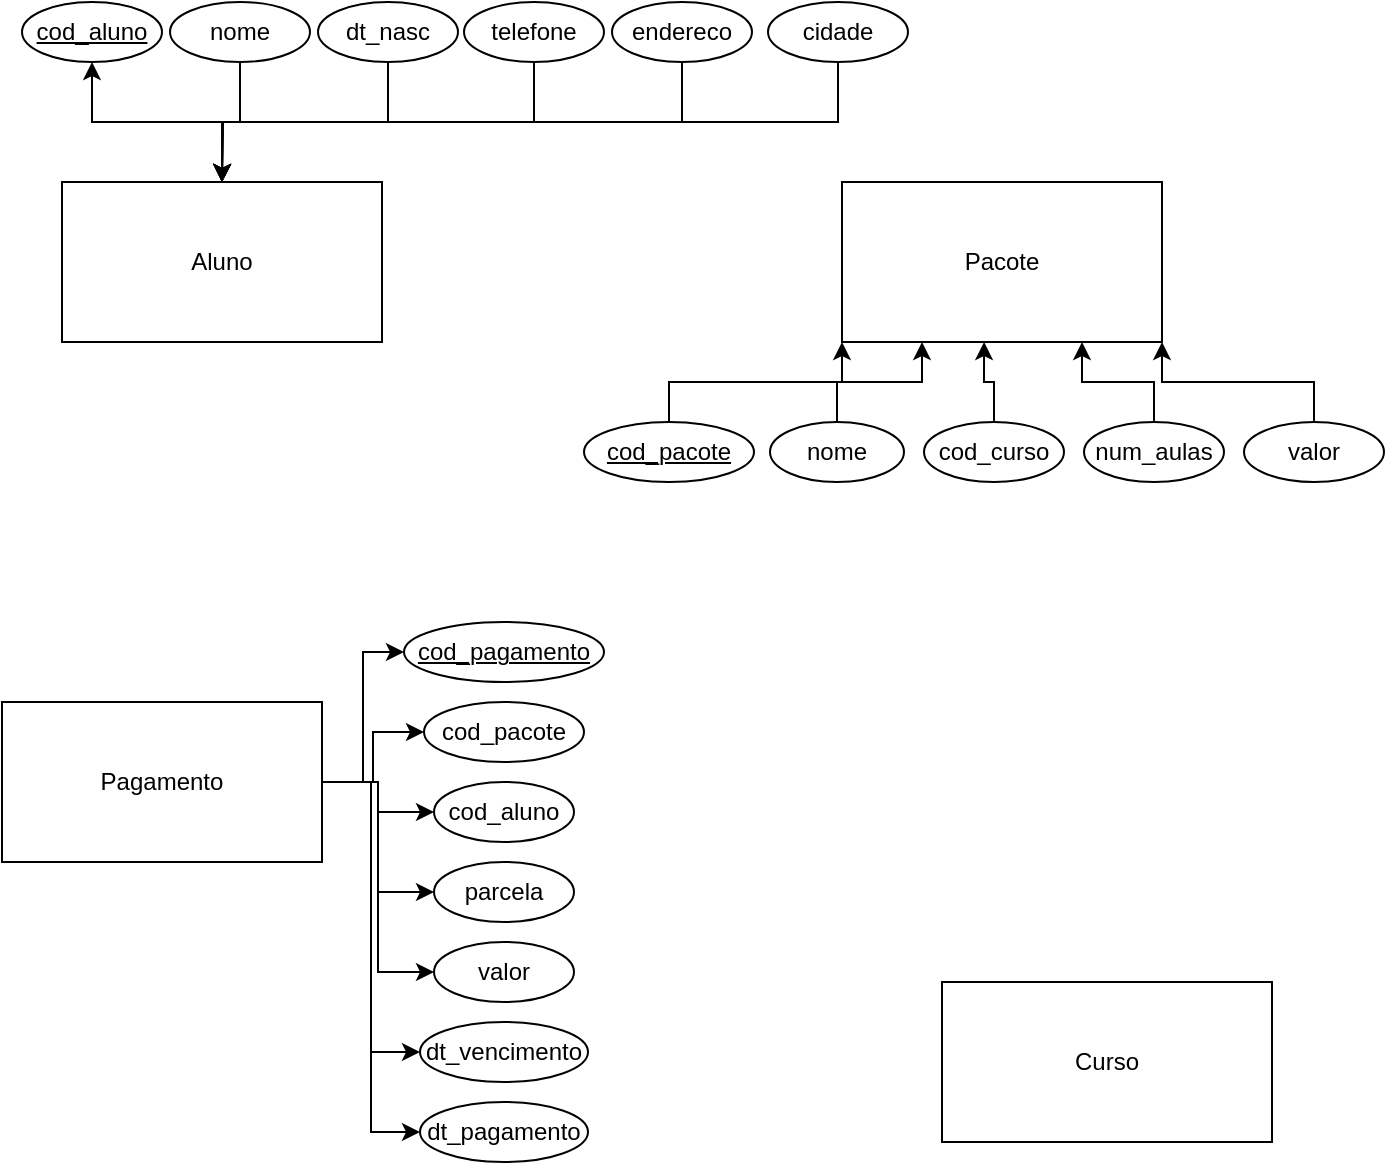 <mxfile version="16.6.3" type="github">
  <diagram id="jnD_gSt5hvzfcJ09THhr" name="Page-1">
    <mxGraphModel dx="782" dy="752" grid="1" gridSize="10" guides="1" tooltips="1" connect="1" arrows="1" fold="1" page="1" pageScale="1" pageWidth="850" pageHeight="1100" math="0" shadow="0">
      <root>
        <mxCell id="0" />
        <mxCell id="1" parent="0" />
        <mxCell id="G0bDkmeeft4scStbxqP6-10" style="edgeStyle=orthogonalEdgeStyle;rounded=0;orthogonalLoop=1;jettySize=auto;html=1;entryX=0.5;entryY=1;entryDx=0;entryDy=0;exitX=0.5;exitY=0;exitDx=0;exitDy=0;" edge="1" parent="1" source="G0bDkmeeft4scStbxqP6-1" target="G0bDkmeeft4scStbxqP6-5">
          <mxGeometry relative="1" as="geometry">
            <mxPoint x="10" y="290" as="sourcePoint" />
          </mxGeometry>
        </mxCell>
        <mxCell id="G0bDkmeeft4scStbxqP6-1" value="Aluno" style="rounded=0;whiteSpace=wrap;html=1;" vertex="1" parent="1">
          <mxGeometry x="80" y="230" width="160" height="80" as="geometry" />
        </mxCell>
        <mxCell id="G0bDkmeeft4scStbxqP6-2" value="Pacote" style="rounded=0;whiteSpace=wrap;html=1;" vertex="1" parent="1">
          <mxGeometry x="470" y="230" width="160" height="80" as="geometry" />
        </mxCell>
        <mxCell id="G0bDkmeeft4scStbxqP6-26" style="edgeStyle=orthogonalEdgeStyle;rounded=0;orthogonalLoop=1;jettySize=auto;html=1;exitX=1;exitY=0.5;exitDx=0;exitDy=0;entryX=0;entryY=0.5;entryDx=0;entryDy=0;" edge="1" parent="1" source="G0bDkmeeft4scStbxqP6-3" target="G0bDkmeeft4scStbxqP6-16">
          <mxGeometry relative="1" as="geometry" />
        </mxCell>
        <mxCell id="G0bDkmeeft4scStbxqP6-27" style="edgeStyle=orthogonalEdgeStyle;rounded=0;orthogonalLoop=1;jettySize=auto;html=1;exitX=1;exitY=0.5;exitDx=0;exitDy=0;entryX=0;entryY=0.5;entryDx=0;entryDy=0;" edge="1" parent="1" source="G0bDkmeeft4scStbxqP6-3" target="G0bDkmeeft4scStbxqP6-20">
          <mxGeometry relative="1" as="geometry" />
        </mxCell>
        <mxCell id="G0bDkmeeft4scStbxqP6-28" style="edgeStyle=orthogonalEdgeStyle;rounded=0;orthogonalLoop=1;jettySize=auto;html=1;exitX=1;exitY=0.5;exitDx=0;exitDy=0;entryX=0;entryY=0.5;entryDx=0;entryDy=0;" edge="1" parent="1" source="G0bDkmeeft4scStbxqP6-3" target="G0bDkmeeft4scStbxqP6-21">
          <mxGeometry relative="1" as="geometry" />
        </mxCell>
        <mxCell id="G0bDkmeeft4scStbxqP6-29" style="edgeStyle=orthogonalEdgeStyle;rounded=0;orthogonalLoop=1;jettySize=auto;html=1;exitX=1;exitY=0.5;exitDx=0;exitDy=0;entryX=0;entryY=0.5;entryDx=0;entryDy=0;" edge="1" parent="1" source="G0bDkmeeft4scStbxqP6-3" target="G0bDkmeeft4scStbxqP6-22">
          <mxGeometry relative="1" as="geometry" />
        </mxCell>
        <mxCell id="G0bDkmeeft4scStbxqP6-30" style="edgeStyle=orthogonalEdgeStyle;rounded=0;orthogonalLoop=1;jettySize=auto;html=1;exitX=1;exitY=0.5;exitDx=0;exitDy=0;entryX=0;entryY=0.5;entryDx=0;entryDy=0;" edge="1" parent="1" source="G0bDkmeeft4scStbxqP6-3" target="G0bDkmeeft4scStbxqP6-23">
          <mxGeometry relative="1" as="geometry" />
        </mxCell>
        <mxCell id="G0bDkmeeft4scStbxqP6-31" style="edgeStyle=orthogonalEdgeStyle;rounded=0;orthogonalLoop=1;jettySize=auto;html=1;exitX=1;exitY=0.5;exitDx=0;exitDy=0;entryX=0;entryY=0.5;entryDx=0;entryDy=0;" edge="1" parent="1" source="G0bDkmeeft4scStbxqP6-3" target="G0bDkmeeft4scStbxqP6-24">
          <mxGeometry relative="1" as="geometry" />
        </mxCell>
        <mxCell id="G0bDkmeeft4scStbxqP6-32" style="edgeStyle=orthogonalEdgeStyle;rounded=0;orthogonalLoop=1;jettySize=auto;html=1;exitX=1;exitY=0.5;exitDx=0;exitDy=0;entryX=0;entryY=0.5;entryDx=0;entryDy=0;" edge="1" parent="1" source="G0bDkmeeft4scStbxqP6-3" target="G0bDkmeeft4scStbxqP6-25">
          <mxGeometry relative="1" as="geometry" />
        </mxCell>
        <mxCell id="G0bDkmeeft4scStbxqP6-3" value="Pagamento" style="rounded=0;whiteSpace=wrap;html=1;" vertex="1" parent="1">
          <mxGeometry x="50" y="490" width="160" height="80" as="geometry" />
        </mxCell>
        <mxCell id="G0bDkmeeft4scStbxqP6-4" value="Curso" style="rounded=0;whiteSpace=wrap;html=1;" vertex="1" parent="1">
          <mxGeometry x="520" y="630" width="165" height="80" as="geometry" />
        </mxCell>
        <mxCell id="G0bDkmeeft4scStbxqP6-5" value="&lt;u&gt;cod_aluno&lt;/u&gt;" style="ellipse;whiteSpace=wrap;html=1;strokeColor=#000000;" vertex="1" parent="1">
          <mxGeometry x="60" y="140" width="70" height="30" as="geometry" />
        </mxCell>
        <mxCell id="G0bDkmeeft4scStbxqP6-11" style="edgeStyle=orthogonalEdgeStyle;rounded=0;orthogonalLoop=1;jettySize=auto;html=1;exitX=0.5;exitY=1;exitDx=0;exitDy=0;entryX=0.5;entryY=0;entryDx=0;entryDy=0;" edge="1" parent="1" source="G0bDkmeeft4scStbxqP6-6" target="G0bDkmeeft4scStbxqP6-1">
          <mxGeometry relative="1" as="geometry">
            <mxPoint x="340" y="220" as="targetPoint" />
          </mxGeometry>
        </mxCell>
        <mxCell id="G0bDkmeeft4scStbxqP6-6" value="nome" style="ellipse;whiteSpace=wrap;html=1;strokeColor=#000000;" vertex="1" parent="1">
          <mxGeometry x="134" y="140" width="70" height="30" as="geometry" />
        </mxCell>
        <mxCell id="G0bDkmeeft4scStbxqP6-13" style="edgeStyle=orthogonalEdgeStyle;rounded=0;orthogonalLoop=1;jettySize=auto;html=1;exitX=0.5;exitY=1;exitDx=0;exitDy=0;" edge="1" parent="1" source="G0bDkmeeft4scStbxqP6-7">
          <mxGeometry relative="1" as="geometry">
            <mxPoint x="160" y="230" as="targetPoint" />
          </mxGeometry>
        </mxCell>
        <mxCell id="G0bDkmeeft4scStbxqP6-7" value="dt_nasc" style="ellipse;whiteSpace=wrap;html=1;strokeColor=#000000;" vertex="1" parent="1">
          <mxGeometry x="208" y="140" width="70" height="30" as="geometry" />
        </mxCell>
        <mxCell id="G0bDkmeeft4scStbxqP6-14" style="edgeStyle=orthogonalEdgeStyle;rounded=0;orthogonalLoop=1;jettySize=auto;html=1;exitX=0.5;exitY=1;exitDx=0;exitDy=0;entryX=0.5;entryY=0;entryDx=0;entryDy=0;" edge="1" parent="1" source="G0bDkmeeft4scStbxqP6-8" target="G0bDkmeeft4scStbxqP6-1">
          <mxGeometry relative="1" as="geometry" />
        </mxCell>
        <mxCell id="G0bDkmeeft4scStbxqP6-8" value="telefone" style="ellipse;whiteSpace=wrap;html=1;strokeColor=#000000;" vertex="1" parent="1">
          <mxGeometry x="281" y="140" width="70" height="30" as="geometry" />
        </mxCell>
        <mxCell id="G0bDkmeeft4scStbxqP6-15" style="edgeStyle=orthogonalEdgeStyle;rounded=0;orthogonalLoop=1;jettySize=auto;html=1;exitX=0.5;exitY=1;exitDx=0;exitDy=0;" edge="1" parent="1" source="G0bDkmeeft4scStbxqP6-9">
          <mxGeometry relative="1" as="geometry">
            <mxPoint x="160" y="230" as="targetPoint" />
          </mxGeometry>
        </mxCell>
        <mxCell id="G0bDkmeeft4scStbxqP6-9" value="cidade" style="ellipse;whiteSpace=wrap;html=1;strokeColor=#000000;" vertex="1" parent="1">
          <mxGeometry x="433" y="140" width="70" height="30" as="geometry" />
        </mxCell>
        <mxCell id="G0bDkmeeft4scStbxqP6-16" value="&lt;u&gt;cod_pagamento&lt;/u&gt;" style="ellipse;whiteSpace=wrap;html=1;strokeColor=#000000;" vertex="1" parent="1">
          <mxGeometry x="251" y="450" width="100" height="30" as="geometry" />
        </mxCell>
        <mxCell id="G0bDkmeeft4scStbxqP6-19" style="edgeStyle=orthogonalEdgeStyle;rounded=0;orthogonalLoop=1;jettySize=auto;html=1;exitX=0.5;exitY=1;exitDx=0;exitDy=0;entryX=0.5;entryY=0;entryDx=0;entryDy=0;" edge="1" parent="1" source="G0bDkmeeft4scStbxqP6-17" target="G0bDkmeeft4scStbxqP6-1">
          <mxGeometry relative="1" as="geometry" />
        </mxCell>
        <mxCell id="G0bDkmeeft4scStbxqP6-17" value="endereco" style="ellipse;whiteSpace=wrap;html=1;strokeColor=#000000;" vertex="1" parent="1">
          <mxGeometry x="355" y="140" width="70" height="30" as="geometry" />
        </mxCell>
        <mxCell id="G0bDkmeeft4scStbxqP6-20" value="cod_pacote" style="ellipse;whiteSpace=wrap;html=1;strokeColor=#000000;" vertex="1" parent="1">
          <mxGeometry x="261" y="490" width="80" height="30" as="geometry" />
        </mxCell>
        <mxCell id="G0bDkmeeft4scStbxqP6-21" value="cod_aluno" style="ellipse;whiteSpace=wrap;html=1;strokeColor=#000000;" vertex="1" parent="1">
          <mxGeometry x="266" y="530" width="70" height="30" as="geometry" />
        </mxCell>
        <mxCell id="G0bDkmeeft4scStbxqP6-22" value="parcela" style="ellipse;whiteSpace=wrap;html=1;strokeColor=#000000;" vertex="1" parent="1">
          <mxGeometry x="266" y="570" width="70" height="30" as="geometry" />
        </mxCell>
        <mxCell id="G0bDkmeeft4scStbxqP6-23" value="valor" style="ellipse;whiteSpace=wrap;html=1;strokeColor=#000000;" vertex="1" parent="1">
          <mxGeometry x="266" y="610" width="70" height="30" as="geometry" />
        </mxCell>
        <mxCell id="G0bDkmeeft4scStbxqP6-24" value="dt_vencimento" style="ellipse;whiteSpace=wrap;html=1;strokeColor=#000000;" vertex="1" parent="1">
          <mxGeometry x="259" y="650" width="84" height="30" as="geometry" />
        </mxCell>
        <mxCell id="G0bDkmeeft4scStbxqP6-25" value="dt_pagamento" style="ellipse;whiteSpace=wrap;html=1;strokeColor=#000000;" vertex="1" parent="1">
          <mxGeometry x="259" y="690" width="84" height="30" as="geometry" />
        </mxCell>
        <mxCell id="G0bDkmeeft4scStbxqP6-41" style="edgeStyle=orthogonalEdgeStyle;rounded=0;orthogonalLoop=1;jettySize=auto;html=1;exitX=0.5;exitY=0;exitDx=0;exitDy=0;entryX=0;entryY=1;entryDx=0;entryDy=0;" edge="1" parent="1" source="G0bDkmeeft4scStbxqP6-33" target="G0bDkmeeft4scStbxqP6-2">
          <mxGeometry relative="1" as="geometry" />
        </mxCell>
        <mxCell id="G0bDkmeeft4scStbxqP6-33" value="&lt;u&gt;cod_pacote&lt;/u&gt;" style="ellipse;whiteSpace=wrap;html=1;strokeColor=#000000;" vertex="1" parent="1">
          <mxGeometry x="341" y="350" width="85" height="30" as="geometry" />
        </mxCell>
        <mxCell id="G0bDkmeeft4scStbxqP6-42" style="edgeStyle=orthogonalEdgeStyle;rounded=0;orthogonalLoop=1;jettySize=auto;html=1;exitX=0.5;exitY=0;exitDx=0;exitDy=0;entryX=0.25;entryY=1;entryDx=0;entryDy=0;" edge="1" parent="1" source="G0bDkmeeft4scStbxqP6-34" target="G0bDkmeeft4scStbxqP6-2">
          <mxGeometry relative="1" as="geometry" />
        </mxCell>
        <mxCell id="G0bDkmeeft4scStbxqP6-34" value="nome" style="ellipse;whiteSpace=wrap;html=1;strokeColor=#000000;" vertex="1" parent="1">
          <mxGeometry x="434" y="350" width="67" height="30" as="geometry" />
        </mxCell>
        <mxCell id="G0bDkmeeft4scStbxqP6-43" style="edgeStyle=orthogonalEdgeStyle;rounded=0;orthogonalLoop=1;jettySize=auto;html=1;exitX=0.5;exitY=0;exitDx=0;exitDy=0;entryX=0.444;entryY=1;entryDx=0;entryDy=0;entryPerimeter=0;" edge="1" parent="1" source="G0bDkmeeft4scStbxqP6-35" target="G0bDkmeeft4scStbxqP6-2">
          <mxGeometry relative="1" as="geometry" />
        </mxCell>
        <mxCell id="G0bDkmeeft4scStbxqP6-35" value="cod_curso" style="ellipse;whiteSpace=wrap;html=1;strokeColor=#000000;" vertex="1" parent="1">
          <mxGeometry x="511" y="350" width="70" height="30" as="geometry" />
        </mxCell>
        <mxCell id="G0bDkmeeft4scStbxqP6-44" style="edgeStyle=orthogonalEdgeStyle;rounded=0;orthogonalLoop=1;jettySize=auto;html=1;exitX=0.5;exitY=0;exitDx=0;exitDy=0;entryX=0.75;entryY=1;entryDx=0;entryDy=0;" edge="1" parent="1" source="G0bDkmeeft4scStbxqP6-36" target="G0bDkmeeft4scStbxqP6-2">
          <mxGeometry relative="1" as="geometry" />
        </mxCell>
        <mxCell id="G0bDkmeeft4scStbxqP6-36" value="num_aulas" style="ellipse;whiteSpace=wrap;html=1;strokeColor=#000000;" vertex="1" parent="1">
          <mxGeometry x="591" y="350" width="70" height="30" as="geometry" />
        </mxCell>
        <mxCell id="G0bDkmeeft4scStbxqP6-45" style="edgeStyle=orthogonalEdgeStyle;rounded=0;orthogonalLoop=1;jettySize=auto;html=1;exitX=0.5;exitY=0;exitDx=0;exitDy=0;entryX=1;entryY=1;entryDx=0;entryDy=0;" edge="1" parent="1" source="G0bDkmeeft4scStbxqP6-37" target="G0bDkmeeft4scStbxqP6-2">
          <mxGeometry relative="1" as="geometry" />
        </mxCell>
        <mxCell id="G0bDkmeeft4scStbxqP6-37" value="valor" style="ellipse;whiteSpace=wrap;html=1;strokeColor=#000000;" vertex="1" parent="1">
          <mxGeometry x="671" y="350" width="70" height="30" as="geometry" />
        </mxCell>
      </root>
    </mxGraphModel>
  </diagram>
</mxfile>

